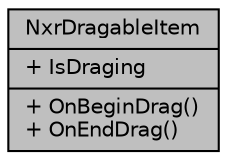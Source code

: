 digraph "NxrDragableItem"
{
 // LATEX_PDF_SIZE
  edge [fontname="Helvetica",fontsize="10",labelfontname="Helvetica",labelfontsize="10"];
  node [fontname="Helvetica",fontsize="10",shape=record];
  Node1 [label="{NxrDragableItem\n|+ IsDraging\l|+ OnBeginDrag()\l+ OnEndDrag()\l}",height=0.2,width=0.4,color="black", fillcolor="grey75", style="filled", fontcolor="black",tooltip=" "];
}
